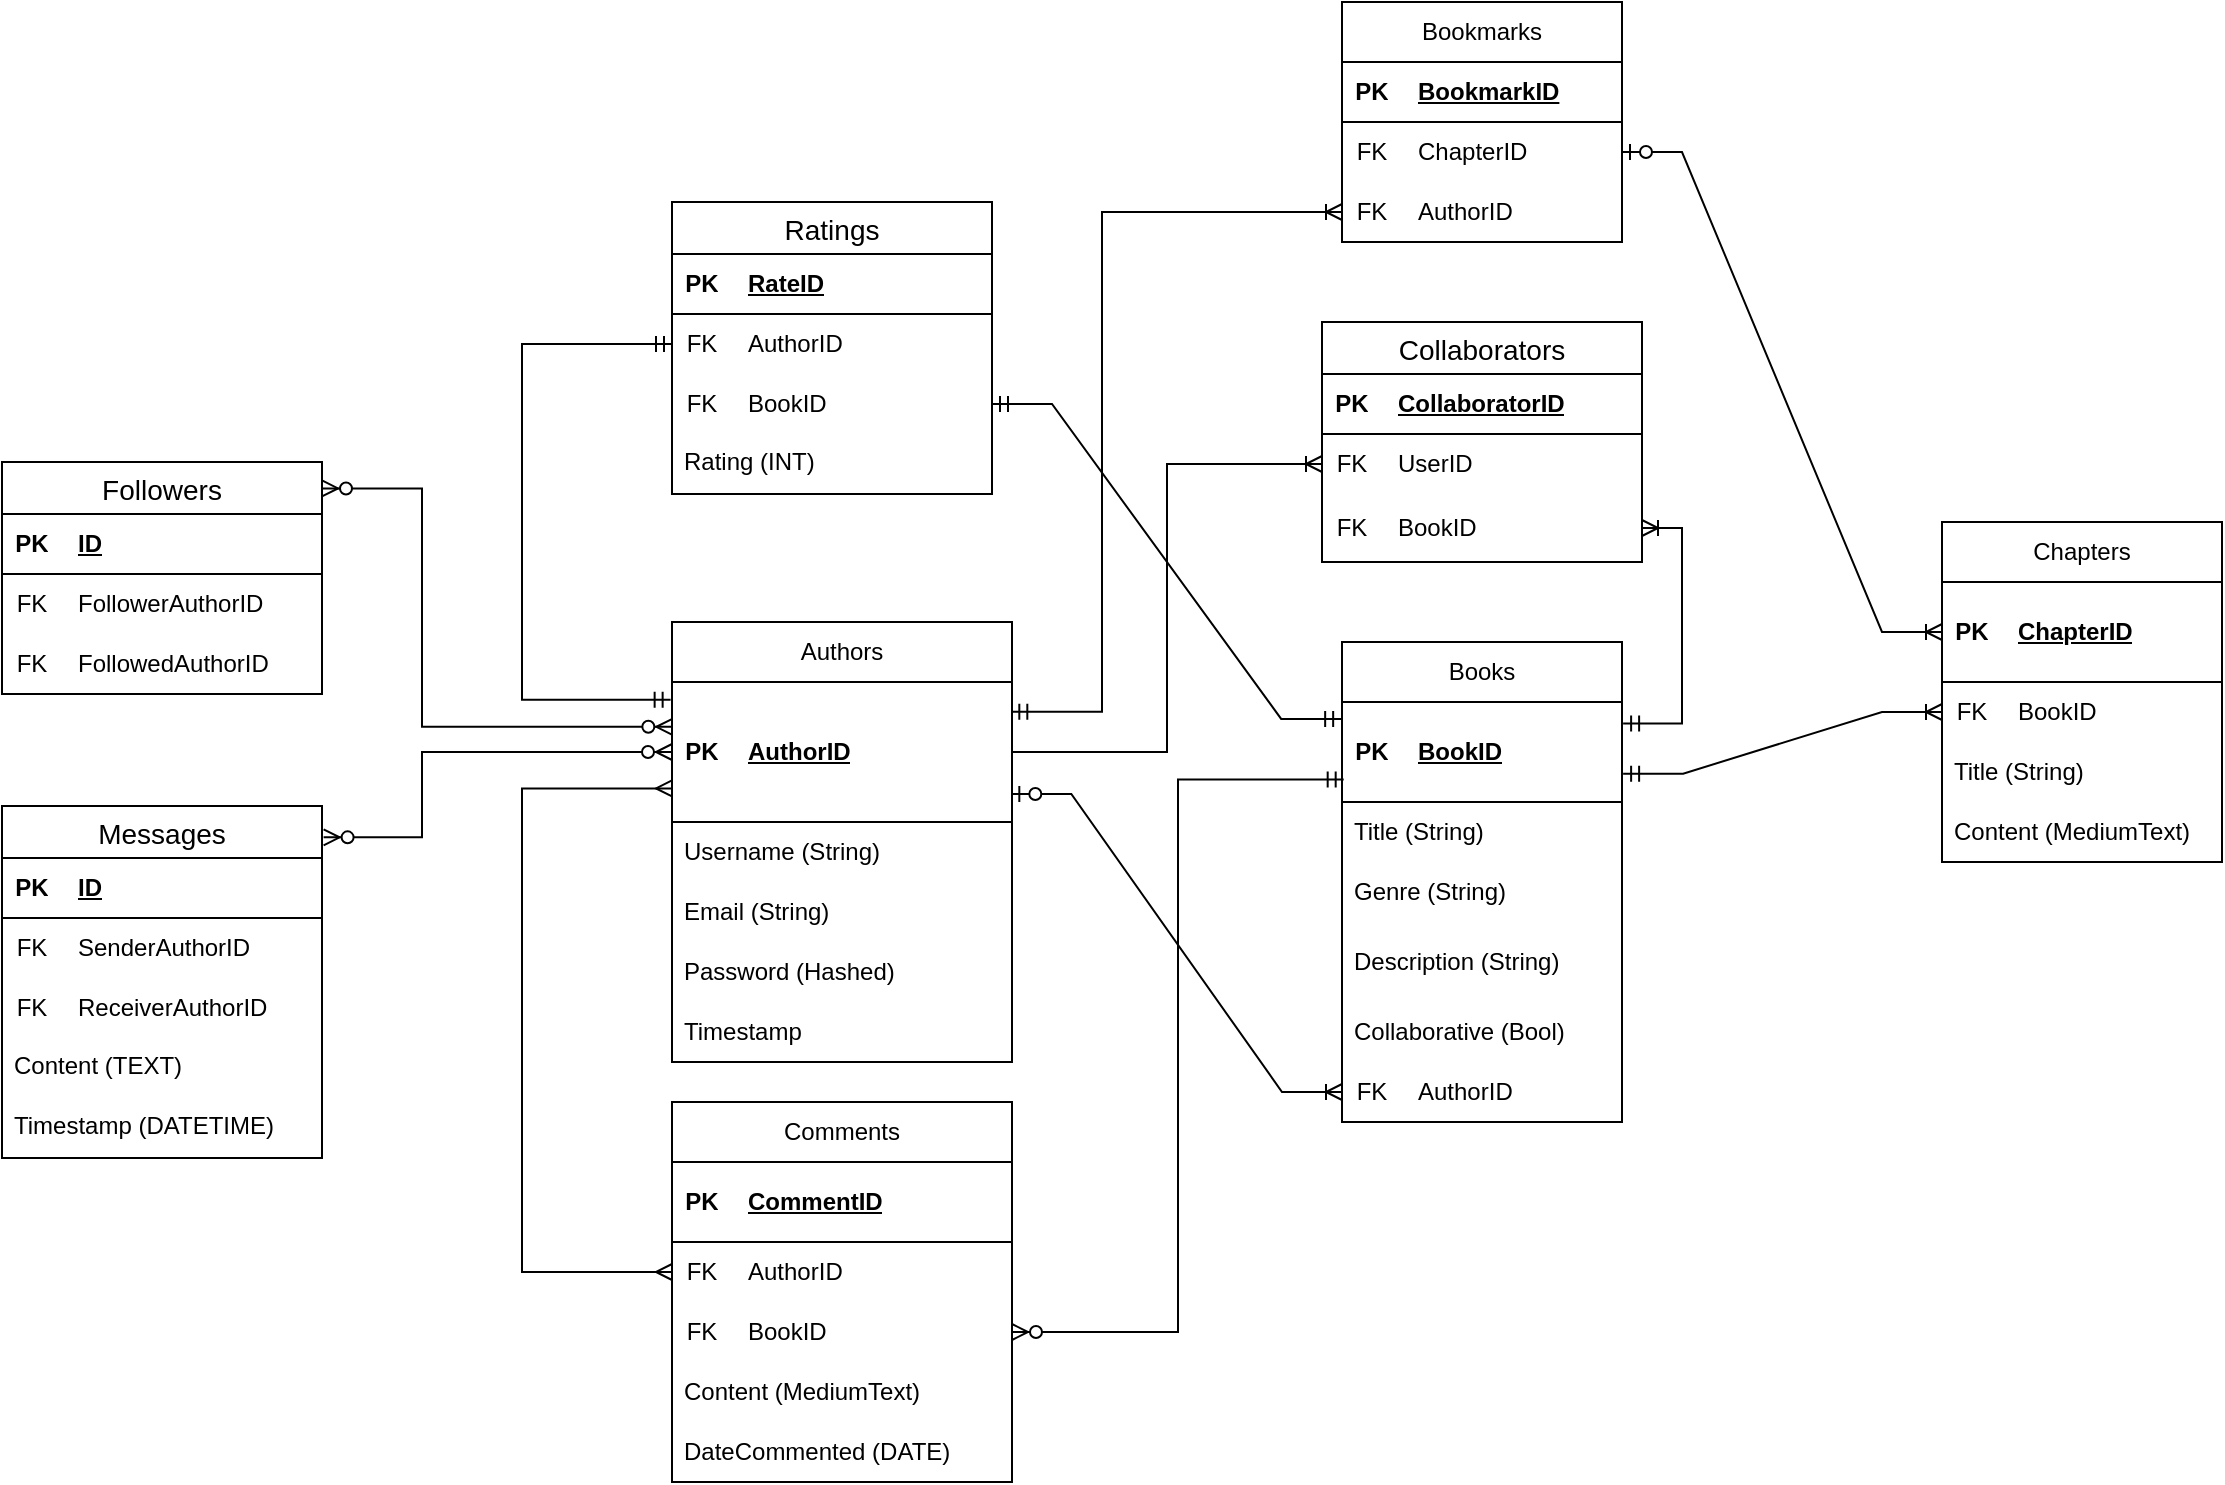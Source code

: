 <mxfile version="22.0.4" type="github">
  <diagram id="R2lEEEUBdFMjLlhIrx00" name="Page-1">
    <mxGraphModel dx="2350" dy="809" grid="1" gridSize="10" guides="1" tooltips="1" connect="1" arrows="1" fold="1" page="1" pageScale="1" pageWidth="850" pageHeight="1100" math="0" shadow="0" extFonts="Permanent Marker^https://fonts.googleapis.com/css?family=Permanent+Marker">
      <root>
        <mxCell id="0" />
        <mxCell id="1" parent="0" />
        <mxCell id="tlv6yXeEriwDOS0vjKfW-1" value="Authors" style="swimlane;fontStyle=0;childLayout=stackLayout;horizontal=1;startSize=30;horizontalStack=0;resizeParent=1;resizeParentMax=0;resizeLast=0;collapsible=1;marginBottom=0;whiteSpace=wrap;html=1;" parent="1" vertex="1">
          <mxGeometry x="155" y="400" width="170" height="220" as="geometry">
            <mxRectangle x="130" y="230" width="80" height="30" as="alternateBounds" />
          </mxGeometry>
        </mxCell>
        <mxCell id="tlv6yXeEriwDOS0vjKfW-48" value="" style="shape=table;startSize=0;container=1;collapsible=1;childLayout=tableLayout;fixedRows=1;rowLines=0;fontStyle=0;align=center;resizeLast=1;strokeColor=none;fillColor=none;collapsible=0;points=[[0,0,0,0,0],[0,0.25,0,0,0],[0,0.5,0,0,0],[0,0.75,0,0,0],[0,1,0,0,0],[0.25,0,0,0,0],[0.25,1,0,0,0],[0.5,0,0,0,0],[0.5,1,0,0,0],[0.75,0,0,0,0],[0.75,1,0,0,0],[1,0,0,0,0],[1,0.25,0,0,0],[1,0.5,0,0,0],[1,0.75,0,0,0],[1,1,0,0,0]];" parent="tlv6yXeEriwDOS0vjKfW-1" vertex="1">
          <mxGeometry y="30" width="170" height="70" as="geometry" />
        </mxCell>
        <mxCell id="tlv6yXeEriwDOS0vjKfW-49" value="" style="shape=tableRow;horizontal=0;startSize=0;swimlaneHead=0;swimlaneBody=0;fillColor=none;collapsible=0;dropTarget=0;points=[[0,0.5],[1,0.5]];portConstraint=eastwest;top=0;left=0;right=0;bottom=1;" parent="tlv6yXeEriwDOS0vjKfW-48" vertex="1">
          <mxGeometry width="170" height="70" as="geometry" />
        </mxCell>
        <mxCell id="tlv6yXeEriwDOS0vjKfW-50" value="PK" style="shape=partialRectangle;connectable=0;fillColor=none;top=0;left=0;bottom=0;right=0;fontStyle=1;overflow=hidden;whiteSpace=wrap;html=1;" parent="tlv6yXeEriwDOS0vjKfW-49" vertex="1">
          <mxGeometry width="30" height="70" as="geometry">
            <mxRectangle width="30" height="70" as="alternateBounds" />
          </mxGeometry>
        </mxCell>
        <mxCell id="tlv6yXeEriwDOS0vjKfW-51" value="AuthorID" style="shape=partialRectangle;connectable=0;fillColor=none;top=0;left=0;bottom=0;right=0;align=left;spacingLeft=6;fontStyle=5;overflow=hidden;whiteSpace=wrap;html=1;" parent="tlv6yXeEriwDOS0vjKfW-49" vertex="1">
          <mxGeometry x="30" width="140" height="70" as="geometry">
            <mxRectangle width="140" height="70" as="alternateBounds" />
          </mxGeometry>
        </mxCell>
        <mxCell id="tlv6yXeEriwDOS0vjKfW-3" value="Username (String)" style="text;strokeColor=none;fillColor=none;align=left;verticalAlign=middle;spacingLeft=4;spacingRight=4;overflow=hidden;points=[[0,0.5],[1,0.5]];portConstraint=eastwest;rotatable=0;whiteSpace=wrap;html=1;" parent="tlv6yXeEriwDOS0vjKfW-1" vertex="1">
          <mxGeometry y="100" width="170" height="30" as="geometry" />
        </mxCell>
        <mxCell id="tlv6yXeEriwDOS0vjKfW-4" value="Email (String)" style="text;strokeColor=none;fillColor=none;align=left;verticalAlign=middle;spacingLeft=4;spacingRight=4;overflow=hidden;points=[[0,0.5],[1,0.5]];portConstraint=eastwest;rotatable=0;whiteSpace=wrap;html=1;" parent="tlv6yXeEriwDOS0vjKfW-1" vertex="1">
          <mxGeometry y="130" width="170" height="30" as="geometry" />
        </mxCell>
        <mxCell id="tlv6yXeEriwDOS0vjKfW-10" value="Password (Hashed)" style="text;strokeColor=none;fillColor=none;align=left;verticalAlign=middle;spacingLeft=4;spacingRight=4;overflow=hidden;points=[[0,0.5],[1,0.5]];portConstraint=eastwest;rotatable=0;whiteSpace=wrap;html=1;" parent="tlv6yXeEriwDOS0vjKfW-1" vertex="1">
          <mxGeometry y="160" width="170" height="30" as="geometry" />
        </mxCell>
        <mxCell id="tlv6yXeEriwDOS0vjKfW-9" value="Timestamp" style="text;strokeColor=none;fillColor=none;align=left;verticalAlign=middle;spacingLeft=4;spacingRight=4;overflow=hidden;points=[[0,0.5],[1,0.5]];portConstraint=eastwest;rotatable=0;whiteSpace=wrap;html=1;" parent="tlv6yXeEriwDOS0vjKfW-1" vertex="1">
          <mxGeometry y="190" width="170" height="30" as="geometry" />
        </mxCell>
        <mxCell id="tlv6yXeEriwDOS0vjKfW-5" value="Books" style="swimlane;fontStyle=0;childLayout=stackLayout;horizontal=1;startSize=30;horizontalStack=0;resizeParent=1;resizeParentMax=0;resizeLast=0;collapsible=1;marginBottom=0;whiteSpace=wrap;html=1;" parent="1" vertex="1">
          <mxGeometry x="490" y="410" width="140" height="240" as="geometry" />
        </mxCell>
        <mxCell id="tlv6yXeEriwDOS0vjKfW-70" value="" style="shape=table;startSize=0;container=1;collapsible=1;childLayout=tableLayout;fixedRows=1;rowLines=0;fontStyle=0;align=center;resizeLast=1;strokeColor=none;fillColor=none;collapsible=0;points=[[0,0,0,0,0],[0,0.25,0,0,0],[0,0.5,0,0,0],[0,0.75,0,0,0],[0,1,0,0,0],[0.25,0,0,0,0],[0.25,1,0,0,0],[0.5,0,0,0,0],[0.5,1,0,0,0],[0.75,0,0,0,0],[0.75,1,0,0,0],[1,0,0,0,0],[1,0.25,0,0,0],[1,0.5,0,0,0],[1,0.75,0,0,0],[1,1,0,0,0]];" parent="tlv6yXeEriwDOS0vjKfW-5" vertex="1">
          <mxGeometry y="30" width="140" height="50" as="geometry" />
        </mxCell>
        <mxCell id="tlv6yXeEriwDOS0vjKfW-71" value="" style="shape=tableRow;horizontal=0;startSize=0;swimlaneHead=0;swimlaneBody=0;fillColor=none;collapsible=0;dropTarget=0;points=[[0,0.5],[1,0.5]];portConstraint=eastwest;top=0;left=0;right=0;bottom=1;" parent="tlv6yXeEriwDOS0vjKfW-70" vertex="1">
          <mxGeometry width="140" height="50" as="geometry" />
        </mxCell>
        <mxCell id="tlv6yXeEriwDOS0vjKfW-72" value="PK" style="shape=partialRectangle;connectable=0;fillColor=none;top=0;left=0;bottom=0;right=0;fontStyle=1;overflow=hidden;whiteSpace=wrap;html=1;" parent="tlv6yXeEriwDOS0vjKfW-71" vertex="1">
          <mxGeometry width="30" height="50" as="geometry">
            <mxRectangle width="30" height="50" as="alternateBounds" />
          </mxGeometry>
        </mxCell>
        <mxCell id="tlv6yXeEriwDOS0vjKfW-73" value="BookID" style="shape=partialRectangle;connectable=0;fillColor=none;top=0;left=0;bottom=0;right=0;align=left;spacingLeft=6;fontStyle=5;overflow=hidden;whiteSpace=wrap;html=1;" parent="tlv6yXeEriwDOS0vjKfW-71" vertex="1">
          <mxGeometry x="30" width="110" height="50" as="geometry">
            <mxRectangle width="110" height="50" as="alternateBounds" />
          </mxGeometry>
        </mxCell>
        <mxCell id="tlv6yXeEriwDOS0vjKfW-7" value="Title (String)" style="text;strokeColor=none;fillColor=none;align=left;verticalAlign=middle;spacingLeft=4;spacingRight=4;overflow=hidden;points=[[0,0.5],[1,0.5]];portConstraint=eastwest;rotatable=0;whiteSpace=wrap;html=1;" parent="tlv6yXeEriwDOS0vjKfW-5" vertex="1">
          <mxGeometry y="80" width="140" height="30" as="geometry" />
        </mxCell>
        <mxCell id="tlv6yXeEriwDOS0vjKfW-11" value="Genre (String)" style="text;strokeColor=none;fillColor=none;align=left;verticalAlign=middle;spacingLeft=4;spacingRight=4;overflow=hidden;points=[[0,0.5],[1,0.5]];portConstraint=eastwest;rotatable=0;whiteSpace=wrap;html=1;" parent="tlv6yXeEriwDOS0vjKfW-5" vertex="1">
          <mxGeometry y="110" width="140" height="30" as="geometry" />
        </mxCell>
        <mxCell id="tlv6yXeEriwDOS0vjKfW-8" value="Description (String)" style="text;strokeColor=none;fillColor=none;align=left;verticalAlign=middle;spacingLeft=4;spacingRight=4;overflow=hidden;points=[[0,0.5],[1,0.5]];portConstraint=eastwest;rotatable=0;whiteSpace=wrap;html=1;" parent="tlv6yXeEriwDOS0vjKfW-5" vertex="1">
          <mxGeometry y="140" width="140" height="40" as="geometry" />
        </mxCell>
        <mxCell id="tlv6yXeEriwDOS0vjKfW-14" value="Collaborative (Bool)" style="text;strokeColor=none;fillColor=none;align=left;verticalAlign=middle;spacingLeft=4;spacingRight=4;overflow=hidden;points=[[0,0.5],[1,0.5]];portConstraint=eastwest;rotatable=0;whiteSpace=wrap;html=1;" parent="tlv6yXeEriwDOS0vjKfW-5" vertex="1">
          <mxGeometry y="180" width="140" height="30" as="geometry" />
        </mxCell>
        <mxCell id="tlv6yXeEriwDOS0vjKfW-66" value="" style="shape=table;startSize=0;container=1;collapsible=1;childLayout=tableLayout;fixedRows=1;rowLines=0;fontStyle=0;align=center;resizeLast=1;strokeColor=none;fillColor=none;collapsible=0;" parent="tlv6yXeEriwDOS0vjKfW-5" vertex="1">
          <mxGeometry y="210" width="140" height="30" as="geometry" />
        </mxCell>
        <mxCell id="tlv6yXeEriwDOS0vjKfW-67" value="" style="shape=tableRow;horizontal=0;startSize=0;swimlaneHead=0;swimlaneBody=0;fillColor=none;collapsible=0;dropTarget=0;points=[[0,0.5],[1,0.5]];portConstraint=eastwest;top=0;left=0;right=0;bottom=0;" parent="tlv6yXeEriwDOS0vjKfW-66" vertex="1">
          <mxGeometry width="140" height="30" as="geometry" />
        </mxCell>
        <mxCell id="tlv6yXeEriwDOS0vjKfW-68" value="FK" style="shape=partialRectangle;connectable=0;fillColor=none;top=0;left=0;bottom=0;right=0;fontStyle=0;overflow=hidden;whiteSpace=wrap;html=1;" parent="tlv6yXeEriwDOS0vjKfW-67" vertex="1">
          <mxGeometry width="30" height="30" as="geometry">
            <mxRectangle width="30" height="30" as="alternateBounds" />
          </mxGeometry>
        </mxCell>
        <mxCell id="tlv6yXeEriwDOS0vjKfW-69" value="AuthorID" style="shape=partialRectangle;connectable=0;fillColor=none;top=0;left=0;bottom=0;right=0;align=left;spacingLeft=6;fontStyle=0;overflow=hidden;whiteSpace=wrap;html=1;" parent="tlv6yXeEriwDOS0vjKfW-67" vertex="1">
          <mxGeometry x="30" width="110" height="30" as="geometry">
            <mxRectangle width="110" height="30" as="alternateBounds" />
          </mxGeometry>
        </mxCell>
        <mxCell id="tlv6yXeEriwDOS0vjKfW-15" value="Bookmarks" style="swimlane;fontStyle=0;childLayout=stackLayout;horizontal=1;startSize=30;horizontalStack=0;resizeParent=1;resizeParentMax=0;resizeLast=0;collapsible=1;marginBottom=0;whiteSpace=wrap;html=1;" parent="1" vertex="1">
          <mxGeometry x="490" y="90" width="140" height="120" as="geometry" />
        </mxCell>
        <mxCell id="tlv6yXeEriwDOS0vjKfW-96" value="" style="shape=table;startSize=0;container=1;collapsible=1;childLayout=tableLayout;fixedRows=1;rowLines=0;fontStyle=0;align=center;resizeLast=1;strokeColor=none;fillColor=none;collapsible=0;" parent="tlv6yXeEriwDOS0vjKfW-15" vertex="1">
          <mxGeometry y="30" width="140" height="30" as="geometry" />
        </mxCell>
        <mxCell id="tlv6yXeEriwDOS0vjKfW-97" value="" style="shape=tableRow;horizontal=0;startSize=0;swimlaneHead=0;swimlaneBody=0;fillColor=none;collapsible=0;dropTarget=0;points=[[0,0.5],[1,0.5]];portConstraint=eastwest;top=0;left=0;right=0;bottom=1;" parent="tlv6yXeEriwDOS0vjKfW-96" vertex="1">
          <mxGeometry width="140" height="30" as="geometry" />
        </mxCell>
        <mxCell id="tlv6yXeEriwDOS0vjKfW-98" value="PK" style="shape=partialRectangle;connectable=0;fillColor=none;top=0;left=0;bottom=0;right=0;fontStyle=1;overflow=hidden;whiteSpace=wrap;html=1;" parent="tlv6yXeEriwDOS0vjKfW-97" vertex="1">
          <mxGeometry width="30" height="30" as="geometry">
            <mxRectangle width="30" height="30" as="alternateBounds" />
          </mxGeometry>
        </mxCell>
        <mxCell id="tlv6yXeEriwDOS0vjKfW-99" value="BookmarkID" style="shape=partialRectangle;connectable=0;fillColor=none;top=0;left=0;bottom=0;right=0;align=left;spacingLeft=6;fontStyle=5;overflow=hidden;whiteSpace=wrap;html=1;" parent="tlv6yXeEriwDOS0vjKfW-97" vertex="1">
          <mxGeometry x="30" width="110" height="30" as="geometry">
            <mxRectangle width="110" height="30" as="alternateBounds" />
          </mxGeometry>
        </mxCell>
        <mxCell id="tlv6yXeEriwDOS0vjKfW-100" value="" style="shape=table;startSize=0;container=1;collapsible=1;childLayout=tableLayout;fixedRows=1;rowLines=0;fontStyle=0;align=center;resizeLast=1;strokeColor=none;fillColor=none;collapsible=0;" parent="tlv6yXeEriwDOS0vjKfW-15" vertex="1">
          <mxGeometry y="60" width="140" height="30" as="geometry" />
        </mxCell>
        <mxCell id="tlv6yXeEriwDOS0vjKfW-101" value="" style="shape=tableRow;horizontal=0;startSize=0;swimlaneHead=0;swimlaneBody=0;fillColor=none;collapsible=0;dropTarget=0;points=[[0,0.5],[1,0.5]];portConstraint=eastwest;top=0;left=0;right=0;bottom=0;" parent="tlv6yXeEriwDOS0vjKfW-100" vertex="1">
          <mxGeometry width="140" height="30" as="geometry" />
        </mxCell>
        <mxCell id="tlv6yXeEriwDOS0vjKfW-102" value="FK" style="shape=partialRectangle;connectable=0;fillColor=none;top=0;left=0;bottom=0;right=0;fontStyle=0;overflow=hidden;whiteSpace=wrap;html=1;" parent="tlv6yXeEriwDOS0vjKfW-101" vertex="1">
          <mxGeometry width="30" height="30" as="geometry">
            <mxRectangle width="30" height="30" as="alternateBounds" />
          </mxGeometry>
        </mxCell>
        <mxCell id="tlv6yXeEriwDOS0vjKfW-103" value="ChapterID" style="shape=partialRectangle;connectable=0;fillColor=none;top=0;left=0;bottom=0;right=0;align=left;spacingLeft=6;fontStyle=0;overflow=hidden;whiteSpace=wrap;html=1;" parent="tlv6yXeEriwDOS0vjKfW-101" vertex="1">
          <mxGeometry x="30" width="110" height="30" as="geometry">
            <mxRectangle width="110" height="30" as="alternateBounds" />
          </mxGeometry>
        </mxCell>
        <mxCell id="tlv6yXeEriwDOS0vjKfW-92" value="" style="shape=table;startSize=0;container=1;collapsible=1;childLayout=tableLayout;fixedRows=1;rowLines=0;fontStyle=0;align=center;resizeLast=1;strokeColor=none;fillColor=none;collapsible=0;" parent="tlv6yXeEriwDOS0vjKfW-15" vertex="1">
          <mxGeometry y="90" width="140" height="30" as="geometry" />
        </mxCell>
        <mxCell id="tlv6yXeEriwDOS0vjKfW-93" value="" style="shape=tableRow;horizontal=0;startSize=0;swimlaneHead=0;swimlaneBody=0;fillColor=none;collapsible=0;dropTarget=0;points=[[0,0.5],[1,0.5]];portConstraint=eastwest;top=0;left=0;right=0;bottom=0;" parent="tlv6yXeEriwDOS0vjKfW-92" vertex="1">
          <mxGeometry width="140" height="30" as="geometry" />
        </mxCell>
        <mxCell id="tlv6yXeEriwDOS0vjKfW-94" value="FK" style="shape=partialRectangle;connectable=0;fillColor=none;top=0;left=0;bottom=0;right=0;fontStyle=0;overflow=hidden;whiteSpace=wrap;html=1;" parent="tlv6yXeEriwDOS0vjKfW-93" vertex="1">
          <mxGeometry width="30" height="30" as="geometry">
            <mxRectangle width="30" height="30" as="alternateBounds" />
          </mxGeometry>
        </mxCell>
        <mxCell id="tlv6yXeEriwDOS0vjKfW-95" value="AuthorID" style="shape=partialRectangle;connectable=0;fillColor=none;top=0;left=0;bottom=0;right=0;align=left;spacingLeft=6;fontStyle=0;overflow=hidden;whiteSpace=wrap;html=1;" parent="tlv6yXeEriwDOS0vjKfW-93" vertex="1">
          <mxGeometry x="30" width="110" height="30" as="geometry">
            <mxRectangle width="110" height="30" as="alternateBounds" />
          </mxGeometry>
        </mxCell>
        <mxCell id="tlv6yXeEriwDOS0vjKfW-20" value="Comments" style="swimlane;fontStyle=0;childLayout=stackLayout;horizontal=1;startSize=30;horizontalStack=0;resizeParent=1;resizeParentMax=0;resizeLast=0;collapsible=1;marginBottom=0;whiteSpace=wrap;html=1;" parent="1" vertex="1">
          <mxGeometry x="155" y="640" width="170" height="190" as="geometry" />
        </mxCell>
        <mxCell id="tlv6yXeEriwDOS0vjKfW-52" value="" style="shape=table;startSize=0;container=1;collapsible=1;childLayout=tableLayout;fixedRows=1;rowLines=0;fontStyle=0;align=center;resizeLast=1;strokeColor=none;fillColor=none;collapsible=0;" parent="tlv6yXeEriwDOS0vjKfW-20" vertex="1">
          <mxGeometry y="30" width="170" height="40" as="geometry" />
        </mxCell>
        <mxCell id="tlv6yXeEriwDOS0vjKfW-53" value="" style="shape=tableRow;horizontal=0;startSize=0;swimlaneHead=0;swimlaneBody=0;fillColor=none;collapsible=0;dropTarget=0;points=[[0,0.5],[1,0.5]];portConstraint=eastwest;top=0;left=0;right=0;bottom=1;" parent="tlv6yXeEriwDOS0vjKfW-52" vertex="1">
          <mxGeometry width="170" height="40" as="geometry" />
        </mxCell>
        <mxCell id="tlv6yXeEriwDOS0vjKfW-54" value="PK" style="shape=partialRectangle;connectable=0;fillColor=none;top=0;left=0;bottom=0;right=0;fontStyle=1;overflow=hidden;whiteSpace=wrap;html=1;" parent="tlv6yXeEriwDOS0vjKfW-53" vertex="1">
          <mxGeometry width="30" height="40" as="geometry">
            <mxRectangle width="30" height="40" as="alternateBounds" />
          </mxGeometry>
        </mxCell>
        <mxCell id="tlv6yXeEriwDOS0vjKfW-55" value="CommentID" style="shape=partialRectangle;connectable=0;fillColor=none;top=0;left=0;bottom=0;right=0;align=left;spacingLeft=6;fontStyle=5;overflow=hidden;whiteSpace=wrap;html=1;" parent="tlv6yXeEriwDOS0vjKfW-53" vertex="1">
          <mxGeometry x="30" width="140" height="40" as="geometry">
            <mxRectangle width="140" height="40" as="alternateBounds" />
          </mxGeometry>
        </mxCell>
        <mxCell id="tlv6yXeEriwDOS0vjKfW-56" value="" style="shape=table;startSize=0;container=1;collapsible=1;childLayout=tableLayout;fixedRows=1;rowLines=0;fontStyle=0;align=center;resizeLast=1;strokeColor=none;fillColor=none;collapsible=0;" parent="tlv6yXeEriwDOS0vjKfW-20" vertex="1">
          <mxGeometry y="70" width="170" height="60" as="geometry" />
        </mxCell>
        <mxCell id="tlv6yXeEriwDOS0vjKfW-60" value="" style="shape=tableRow;horizontal=0;startSize=0;swimlaneHead=0;swimlaneBody=0;fillColor=none;collapsible=0;dropTarget=0;points=[[0,0.5],[1,0.5]];portConstraint=eastwest;top=0;left=0;right=0;bottom=0;" parent="tlv6yXeEriwDOS0vjKfW-56" vertex="1">
          <mxGeometry width="170" height="30" as="geometry" />
        </mxCell>
        <mxCell id="tlv6yXeEriwDOS0vjKfW-61" value="FK" style="shape=partialRectangle;connectable=0;fillColor=none;top=0;left=0;bottom=0;right=0;fontStyle=0;overflow=hidden;whiteSpace=wrap;html=1;" parent="tlv6yXeEriwDOS0vjKfW-60" vertex="1">
          <mxGeometry width="30" height="30" as="geometry">
            <mxRectangle width="30" height="30" as="alternateBounds" />
          </mxGeometry>
        </mxCell>
        <mxCell id="tlv6yXeEriwDOS0vjKfW-62" value="AuthorID" style="shape=partialRectangle;connectable=0;fillColor=none;top=0;left=0;bottom=0;right=0;align=left;spacingLeft=6;fontStyle=0;overflow=hidden;whiteSpace=wrap;html=1;" parent="tlv6yXeEriwDOS0vjKfW-60" vertex="1">
          <mxGeometry x="30" width="140" height="30" as="geometry">
            <mxRectangle width="140" height="30" as="alternateBounds" />
          </mxGeometry>
        </mxCell>
        <mxCell id="tlv6yXeEriwDOS0vjKfW-57" value="" style="shape=tableRow;horizontal=0;startSize=0;swimlaneHead=0;swimlaneBody=0;fillColor=none;collapsible=0;dropTarget=0;points=[[0,0.5],[1,0.5]];portConstraint=eastwest;top=0;left=0;right=0;bottom=0;" parent="tlv6yXeEriwDOS0vjKfW-56" vertex="1">
          <mxGeometry y="30" width="170" height="30" as="geometry" />
        </mxCell>
        <mxCell id="tlv6yXeEriwDOS0vjKfW-58" value="FK" style="shape=partialRectangle;connectable=0;fillColor=none;top=0;left=0;bottom=0;right=0;fontStyle=0;overflow=hidden;whiteSpace=wrap;html=1;" parent="tlv6yXeEriwDOS0vjKfW-57" vertex="1">
          <mxGeometry width="30" height="30" as="geometry">
            <mxRectangle width="30" height="30" as="alternateBounds" />
          </mxGeometry>
        </mxCell>
        <mxCell id="tlv6yXeEriwDOS0vjKfW-59" value="BookID" style="shape=partialRectangle;connectable=0;fillColor=none;top=0;left=0;bottom=0;right=0;align=left;spacingLeft=6;fontStyle=0;overflow=hidden;whiteSpace=wrap;html=1;" parent="tlv6yXeEriwDOS0vjKfW-57" vertex="1">
          <mxGeometry x="30" width="140" height="30" as="geometry">
            <mxRectangle width="140" height="30" as="alternateBounds" />
          </mxGeometry>
        </mxCell>
        <mxCell id="tlv6yXeEriwDOS0vjKfW-104" value="Content (MediumText)" style="text;strokeColor=none;fillColor=none;align=left;verticalAlign=middle;spacingLeft=4;spacingRight=4;overflow=hidden;points=[[0,0.5],[1,0.5]];portConstraint=eastwest;rotatable=0;whiteSpace=wrap;html=1;" parent="tlv6yXeEriwDOS0vjKfW-20" vertex="1">
          <mxGeometry y="130" width="170" height="30" as="geometry" />
        </mxCell>
        <mxCell id="tlv6yXeEriwDOS0vjKfW-25" value="DateCommented (DATE)" style="text;strokeColor=none;fillColor=none;align=left;verticalAlign=middle;spacingLeft=4;spacingRight=4;overflow=hidden;points=[[0,0.5],[1,0.5]];portConstraint=eastwest;rotatable=0;whiteSpace=wrap;html=1;" parent="tlv6yXeEriwDOS0vjKfW-20" vertex="1">
          <mxGeometry y="160" width="170" height="30" as="geometry" />
        </mxCell>
        <mxCell id="tlv6yXeEriwDOS0vjKfW-24" value="" style="edgeStyle=entityRelationEdgeStyle;fontSize=12;html=1;endArrow=ERoneToMany;startArrow=ERzeroToOne;rounded=0;exitX=0.998;exitY=0.8;exitDx=0;exitDy=0;exitPerimeter=0;entryX=0;entryY=0.5;entryDx=0;entryDy=0;" parent="1" source="tlv6yXeEriwDOS0vjKfW-49" target="tlv6yXeEriwDOS0vjKfW-67" edge="1">
          <mxGeometry width="100" height="100" relative="1" as="geometry">
            <mxPoint x="320" y="350" as="sourcePoint" />
            <mxPoint x="420" y="650" as="targetPoint" />
          </mxGeometry>
        </mxCell>
        <mxCell id="tlv6yXeEriwDOS0vjKfW-26" value="" style="edgeStyle=elbowEdgeStyle;fontSize=12;html=1;endArrow=ERzeroToMany;startArrow=ERmandOne;rounded=0;exitX=0.006;exitY=0.776;exitDx=0;exitDy=0;entryX=1;entryY=0.5;entryDx=0;entryDy=0;exitPerimeter=0;" parent="1" source="tlv6yXeEriwDOS0vjKfW-71" target="tlv6yXeEriwDOS0vjKfW-57" edge="1">
          <mxGeometry width="100" height="100" relative="1" as="geometry">
            <mxPoint x="470" y="477" as="sourcePoint" />
            <mxPoint x="350" y="595" as="targetPoint" />
          </mxGeometry>
        </mxCell>
        <mxCell id="tlv6yXeEriwDOS0vjKfW-27" value="Collaborators" style="swimlane;fontStyle=0;childLayout=stackLayout;horizontal=1;startSize=26;horizontalStack=0;resizeParent=1;resizeParentMax=0;resizeLast=0;collapsible=1;marginBottom=0;align=center;fontSize=14;" parent="1" vertex="1">
          <mxGeometry x="480" y="250" width="160" height="120" as="geometry" />
        </mxCell>
        <mxCell id="tlv6yXeEriwDOS0vjKfW-82" value="" style="shape=table;startSize=0;container=1;collapsible=1;childLayout=tableLayout;fixedRows=1;rowLines=0;fontStyle=0;align=center;resizeLast=1;strokeColor=none;fillColor=none;collapsible=0;" parent="tlv6yXeEriwDOS0vjKfW-27" vertex="1">
          <mxGeometry y="26" width="160" height="30" as="geometry" />
        </mxCell>
        <mxCell id="tlv6yXeEriwDOS0vjKfW-83" value="" style="shape=tableRow;horizontal=0;startSize=0;swimlaneHead=0;swimlaneBody=0;fillColor=none;collapsible=0;dropTarget=0;points=[[0,0.5],[1,0.5]];portConstraint=eastwest;top=0;left=0;right=0;bottom=1;" parent="tlv6yXeEriwDOS0vjKfW-82" vertex="1">
          <mxGeometry width="160" height="30" as="geometry" />
        </mxCell>
        <mxCell id="tlv6yXeEriwDOS0vjKfW-84" value="PK" style="shape=partialRectangle;connectable=0;fillColor=none;top=0;left=0;bottom=0;right=0;fontStyle=1;overflow=hidden;whiteSpace=wrap;html=1;" parent="tlv6yXeEriwDOS0vjKfW-83" vertex="1">
          <mxGeometry width="30" height="30" as="geometry">
            <mxRectangle width="30" height="30" as="alternateBounds" />
          </mxGeometry>
        </mxCell>
        <mxCell id="tlv6yXeEriwDOS0vjKfW-85" value="CollaboratorID" style="shape=partialRectangle;connectable=0;fillColor=none;top=0;left=0;bottom=0;right=0;align=left;spacingLeft=6;fontStyle=5;overflow=hidden;whiteSpace=wrap;html=1;" parent="tlv6yXeEriwDOS0vjKfW-83" vertex="1">
          <mxGeometry x="30" width="130" height="30" as="geometry">
            <mxRectangle width="130" height="30" as="alternateBounds" />
          </mxGeometry>
        </mxCell>
        <mxCell id="tlv6yXeEriwDOS0vjKfW-43" value="" style="shape=table;startSize=0;container=1;collapsible=1;childLayout=tableLayout;fixedRows=1;rowLines=0;fontStyle=0;align=center;resizeLast=1;strokeColor=none;fillColor=none;collapsible=0;" parent="tlv6yXeEriwDOS0vjKfW-27" vertex="1">
          <mxGeometry y="56" width="160" height="64" as="geometry" />
        </mxCell>
        <mxCell id="tlv6yXeEriwDOS0vjKfW-44" value="" style="shape=tableRow;horizontal=0;startSize=0;swimlaneHead=0;swimlaneBody=0;fillColor=none;collapsible=0;dropTarget=0;points=[[0,0.5],[1,0.5]];portConstraint=eastwest;top=0;left=0;right=0;bottom=0;" parent="tlv6yXeEriwDOS0vjKfW-43" vertex="1">
          <mxGeometry width="160" height="30" as="geometry" />
        </mxCell>
        <mxCell id="tlv6yXeEriwDOS0vjKfW-45" value="FK" style="shape=partialRectangle;connectable=0;fillColor=none;top=0;left=0;bottom=0;right=0;fontStyle=0;overflow=hidden;whiteSpace=wrap;html=1;" parent="tlv6yXeEriwDOS0vjKfW-44" vertex="1">
          <mxGeometry width="30" height="30" as="geometry">
            <mxRectangle width="30" height="30" as="alternateBounds" />
          </mxGeometry>
        </mxCell>
        <mxCell id="tlv6yXeEriwDOS0vjKfW-46" value="UserID" style="shape=partialRectangle;connectable=0;fillColor=none;top=0;left=0;bottom=0;right=0;align=left;spacingLeft=6;fontStyle=0;overflow=hidden;whiteSpace=wrap;html=1;" parent="tlv6yXeEriwDOS0vjKfW-44" vertex="1">
          <mxGeometry x="30" width="130" height="30" as="geometry">
            <mxRectangle width="130" height="30" as="alternateBounds" />
          </mxGeometry>
        </mxCell>
        <mxCell id="tlv6yXeEriwDOS0vjKfW-86" value="" style="shape=tableRow;horizontal=0;startSize=0;swimlaneHead=0;swimlaneBody=0;fillColor=none;collapsible=0;dropTarget=0;points=[[0,0.5],[1,0.5]];portConstraint=eastwest;top=0;left=0;right=0;bottom=0;" parent="tlv6yXeEriwDOS0vjKfW-43" vertex="1">
          <mxGeometry y="30" width="160" height="34" as="geometry" />
        </mxCell>
        <mxCell id="tlv6yXeEriwDOS0vjKfW-87" value="FK" style="shape=partialRectangle;connectable=0;fillColor=none;top=0;left=0;bottom=0;right=0;fontStyle=0;overflow=hidden;whiteSpace=wrap;html=1;" parent="tlv6yXeEriwDOS0vjKfW-86" vertex="1">
          <mxGeometry width="30" height="34" as="geometry">
            <mxRectangle width="30" height="34" as="alternateBounds" />
          </mxGeometry>
        </mxCell>
        <mxCell id="tlv6yXeEriwDOS0vjKfW-88" value="BookID" style="shape=partialRectangle;connectable=0;fillColor=none;top=0;left=0;bottom=0;right=0;align=left;spacingLeft=6;fontStyle=0;overflow=hidden;whiteSpace=wrap;html=1;" parent="tlv6yXeEriwDOS0vjKfW-86" vertex="1">
          <mxGeometry x="30" width="130" height="34" as="geometry">
            <mxRectangle width="130" height="34" as="alternateBounds" />
          </mxGeometry>
        </mxCell>
        <mxCell id="tlv6yXeEriwDOS0vjKfW-31" value="" style="edgeStyle=elbowEdgeStyle;fontSize=12;html=1;endArrow=ERoneToMany;startArrow=ERmandOne;rounded=0;exitX=0.998;exitY=0.213;exitDx=0;exitDy=0;exitPerimeter=0;entryX=0;entryY=0.5;entryDx=0;entryDy=0;" parent="1" source="tlv6yXeEriwDOS0vjKfW-49" target="tlv6yXeEriwDOS0vjKfW-93" edge="1">
          <mxGeometry width="100" height="100" relative="1" as="geometry">
            <mxPoint x="390" y="250" as="sourcePoint" />
            <mxPoint x="460" y="185" as="targetPoint" />
            <Array as="points">
              <mxPoint x="370" y="250" />
            </Array>
          </mxGeometry>
        </mxCell>
        <mxCell id="tlv6yXeEriwDOS0vjKfW-32" value="" style="edgeStyle=elbowEdgeStyle;fontSize=12;html=1;endArrow=ERoneToMany;rounded=0;entryX=0;entryY=0.5;entryDx=0;entryDy=0;exitX=1;exitY=0.5;exitDx=0;exitDy=0;" parent="1" source="tlv6yXeEriwDOS0vjKfW-49" target="tlv6yXeEriwDOS0vjKfW-44" edge="1">
          <mxGeometry width="100" height="100" relative="1" as="geometry">
            <mxPoint x="205" y="190" as="sourcePoint" />
            <mxPoint x="470" y="333" as="targetPoint" />
          </mxGeometry>
        </mxCell>
        <mxCell id="tlv6yXeEriwDOS0vjKfW-33" value="" style="edgeStyle=elbowEdgeStyle;fontSize=12;html=1;endArrow=ERmany;startArrow=ERmany;rounded=0;entryX=0;entryY=0.5;entryDx=0;entryDy=0;exitX=0;exitY=0.76;exitDx=0;exitDy=0;exitPerimeter=0;" parent="1" source="tlv6yXeEriwDOS0vjKfW-49" target="tlv6yXeEriwDOS0vjKfW-60" edge="1">
          <mxGeometry width="100" height="100" relative="1" as="geometry">
            <mxPoint x="120" y="310" as="sourcePoint" />
            <mxPoint x="110" y="565" as="targetPoint" />
            <Array as="points">
              <mxPoint x="80" y="610" />
            </Array>
          </mxGeometry>
        </mxCell>
        <mxCell id="tlv6yXeEriwDOS0vjKfW-35" value="Chapters" style="swimlane;fontStyle=0;childLayout=stackLayout;horizontal=1;startSize=30;horizontalStack=0;resizeParent=1;resizeParentMax=0;resizeLast=0;collapsible=1;marginBottom=0;whiteSpace=wrap;html=1;" parent="1" vertex="1">
          <mxGeometry x="790" y="350" width="140" height="170" as="geometry" />
        </mxCell>
        <mxCell id="tlv6yXeEriwDOS0vjKfW-74" value="" style="shape=table;startSize=0;container=1;collapsible=1;childLayout=tableLayout;fixedRows=1;rowLines=0;fontStyle=0;align=center;resizeLast=1;strokeColor=none;fillColor=none;collapsible=0;" parent="tlv6yXeEriwDOS0vjKfW-35" vertex="1">
          <mxGeometry y="30" width="140" height="50" as="geometry" />
        </mxCell>
        <mxCell id="tlv6yXeEriwDOS0vjKfW-75" value="" style="shape=tableRow;horizontal=0;startSize=0;swimlaneHead=0;swimlaneBody=0;fillColor=none;collapsible=0;dropTarget=0;points=[[0,0.5],[1,0.5]];portConstraint=eastwest;top=0;left=0;right=0;bottom=1;" parent="tlv6yXeEriwDOS0vjKfW-74" vertex="1">
          <mxGeometry width="140" height="50" as="geometry" />
        </mxCell>
        <mxCell id="tlv6yXeEriwDOS0vjKfW-76" value="PK" style="shape=partialRectangle;connectable=0;fillColor=none;top=0;left=0;bottom=0;right=0;fontStyle=1;overflow=hidden;whiteSpace=wrap;html=1;" parent="tlv6yXeEriwDOS0vjKfW-75" vertex="1">
          <mxGeometry width="30" height="50" as="geometry">
            <mxRectangle width="30" height="50" as="alternateBounds" />
          </mxGeometry>
        </mxCell>
        <mxCell id="tlv6yXeEriwDOS0vjKfW-77" value="ChapterID" style="shape=partialRectangle;connectable=0;fillColor=none;top=0;left=0;bottom=0;right=0;align=left;spacingLeft=6;fontStyle=5;overflow=hidden;whiteSpace=wrap;html=1;" parent="tlv6yXeEriwDOS0vjKfW-75" vertex="1">
          <mxGeometry x="30" width="110" height="50" as="geometry">
            <mxRectangle width="110" height="50" as="alternateBounds" />
          </mxGeometry>
        </mxCell>
        <mxCell id="tlv6yXeEriwDOS0vjKfW-78" value="" style="shape=table;startSize=0;container=1;collapsible=1;childLayout=tableLayout;fixedRows=1;rowLines=0;fontStyle=0;align=center;resizeLast=1;strokeColor=none;fillColor=none;collapsible=0;" parent="tlv6yXeEriwDOS0vjKfW-35" vertex="1">
          <mxGeometry y="80" width="140" height="30" as="geometry" />
        </mxCell>
        <mxCell id="tlv6yXeEriwDOS0vjKfW-79" value="" style="shape=tableRow;horizontal=0;startSize=0;swimlaneHead=0;swimlaneBody=0;fillColor=none;collapsible=0;dropTarget=0;points=[[0,0.5],[1,0.5]];portConstraint=eastwest;top=0;left=0;right=0;bottom=0;" parent="tlv6yXeEriwDOS0vjKfW-78" vertex="1">
          <mxGeometry width="140" height="30" as="geometry" />
        </mxCell>
        <mxCell id="tlv6yXeEriwDOS0vjKfW-80" value="FK" style="shape=partialRectangle;connectable=0;fillColor=none;top=0;left=0;bottom=0;right=0;fontStyle=0;overflow=hidden;whiteSpace=wrap;html=1;" parent="tlv6yXeEriwDOS0vjKfW-79" vertex="1">
          <mxGeometry width="30" height="30" as="geometry">
            <mxRectangle width="30" height="30" as="alternateBounds" />
          </mxGeometry>
        </mxCell>
        <mxCell id="tlv6yXeEriwDOS0vjKfW-81" value="BookID" style="shape=partialRectangle;connectable=0;fillColor=none;top=0;left=0;bottom=0;right=0;align=left;spacingLeft=6;fontStyle=0;overflow=hidden;whiteSpace=wrap;html=1;" parent="tlv6yXeEriwDOS0vjKfW-79" vertex="1">
          <mxGeometry x="30" width="110" height="30" as="geometry">
            <mxRectangle width="110" height="30" as="alternateBounds" />
          </mxGeometry>
        </mxCell>
        <mxCell id="tlv6yXeEriwDOS0vjKfW-41" value="Title (String)" style="text;strokeColor=none;fillColor=none;align=left;verticalAlign=middle;spacingLeft=4;spacingRight=4;overflow=hidden;points=[[0,0.5],[1,0.5]];portConstraint=eastwest;rotatable=0;whiteSpace=wrap;html=1;" parent="tlv6yXeEriwDOS0vjKfW-35" vertex="1">
          <mxGeometry y="110" width="140" height="30" as="geometry" />
        </mxCell>
        <mxCell id="tlv6yXeEriwDOS0vjKfW-38" value="Content (MediumText)" style="text;strokeColor=none;fillColor=none;align=left;verticalAlign=middle;spacingLeft=4;spacingRight=4;overflow=hidden;points=[[0,0.5],[1,0.5]];portConstraint=eastwest;rotatable=0;whiteSpace=wrap;html=1;" parent="tlv6yXeEriwDOS0vjKfW-35" vertex="1">
          <mxGeometry y="140" width="140" height="30" as="geometry" />
        </mxCell>
        <mxCell id="tlv6yXeEriwDOS0vjKfW-39" value="" style="edgeStyle=entityRelationEdgeStyle;fontSize=12;html=1;endArrow=ERoneToMany;startArrow=ERmandOne;rounded=0;entryX=0;entryY=0.5;entryDx=0;entryDy=0;exitX=1.004;exitY=0.717;exitDx=0;exitDy=0;exitPerimeter=0;" parent="1" source="tlv6yXeEriwDOS0vjKfW-71" target="tlv6yXeEriwDOS0vjKfW-79" edge="1">
          <mxGeometry width="100" height="100" relative="1" as="geometry">
            <mxPoint x="600" y="467" as="sourcePoint" />
            <mxPoint x="710" y="365" as="targetPoint" />
          </mxGeometry>
        </mxCell>
        <mxCell id="tlv6yXeEriwDOS0vjKfW-40" value="" style="edgeStyle=entityRelationEdgeStyle;fontSize=12;html=1;endArrow=ERoneToMany;startArrow=ERzeroToOne;rounded=0;exitX=1;exitY=0.5;exitDx=0;exitDy=0;entryX=0;entryY=0.5;entryDx=0;entryDy=0;" parent="1" source="tlv6yXeEriwDOS0vjKfW-101" target="tlv6yXeEriwDOS0vjKfW-75" edge="1">
          <mxGeometry width="100" height="100" relative="1" as="geometry">
            <mxPoint x="600" y="155" as="sourcePoint" />
            <mxPoint x="710" y="345" as="targetPoint" />
          </mxGeometry>
        </mxCell>
        <mxCell id="tlv6yXeEriwDOS0vjKfW-42" value="" style="edgeStyle=elbowEdgeStyle;fontSize=12;html=1;endArrow=ERoneToMany;startArrow=ERmandOne;rounded=0;exitX=1.004;exitY=0.214;exitDx=0;exitDy=0;exitPerimeter=0;entryX=1;entryY=0.5;entryDx=0;entryDy=0;" parent="1" source="tlv6yXeEriwDOS0vjKfW-71" target="tlv6yXeEriwDOS0vjKfW-86" edge="1">
          <mxGeometry width="100" height="100" relative="1" as="geometry">
            <mxPoint x="470" y="452" as="sourcePoint" />
            <mxPoint x="660" y="340" as="targetPoint" />
            <Array as="points">
              <mxPoint x="660" y="420" />
            </Array>
          </mxGeometry>
        </mxCell>
        <mxCell id="tlv6yXeEriwDOS0vjKfW-138" value="" style="edgeStyle=elbowEdgeStyle;fontSize=12;html=1;endArrow=ERmandOne;startArrow=ERmandOne;rounded=0;entryX=0;entryY=0.5;entryDx=0;entryDy=0;exitX=-0.004;exitY=0.126;exitDx=0;exitDy=0;exitPerimeter=0;" parent="1" source="tlv6yXeEriwDOS0vjKfW-49" target="tlv6yXeEriwDOS0vjKfW-155" edge="1">
          <mxGeometry width="100" height="100" relative="1" as="geometry">
            <mxPoint x="140" y="430" as="sourcePoint" />
            <mxPoint x="155" y="245" as="targetPoint" />
            <Array as="points">
              <mxPoint x="80" y="430" />
            </Array>
          </mxGeometry>
        </mxCell>
        <mxCell id="tlv6yXeEriwDOS0vjKfW-139" value="" style="edgeStyle=entityRelationEdgeStyle;fontSize=12;html=1;endArrow=ERmandOne;startArrow=ERmandOne;rounded=0;exitX=1;exitY=0.5;exitDx=0;exitDy=0;entryX=-0.003;entryY=0.169;entryDx=0;entryDy=0;entryPerimeter=0;" parent="1" source="tlv6yXeEriwDOS0vjKfW-151" target="tlv6yXeEriwDOS0vjKfW-71" edge="1">
          <mxGeometry width="100" height="100" relative="1" as="geometry">
            <mxPoint x="315" y="275" as="sourcePoint" />
            <mxPoint x="440" y="460" as="targetPoint" />
          </mxGeometry>
        </mxCell>
        <mxCell id="tlv6yXeEriwDOS0vjKfW-142" value="Ratings" style="swimlane;fontStyle=0;childLayout=stackLayout;horizontal=1;startSize=26;horizontalStack=0;resizeParent=1;resizeParentMax=0;resizeLast=0;collapsible=1;marginBottom=0;align=center;fontSize=14;" parent="1" vertex="1">
          <mxGeometry x="155" y="190" width="160" height="146" as="geometry" />
        </mxCell>
        <mxCell id="tlv6yXeEriwDOS0vjKfW-146" value="" style="shape=table;startSize=0;container=1;collapsible=1;childLayout=tableLayout;fixedRows=1;rowLines=0;fontStyle=0;align=center;resizeLast=1;strokeColor=none;fillColor=none;collapsible=0;" parent="tlv6yXeEriwDOS0vjKfW-142" vertex="1">
          <mxGeometry y="26" width="160" height="30" as="geometry" />
        </mxCell>
        <mxCell id="tlv6yXeEriwDOS0vjKfW-147" value="" style="shape=tableRow;horizontal=0;startSize=0;swimlaneHead=0;swimlaneBody=0;fillColor=none;collapsible=0;dropTarget=0;points=[[0,0.5],[1,0.5]];portConstraint=eastwest;top=0;left=0;right=0;bottom=1;" parent="tlv6yXeEriwDOS0vjKfW-146" vertex="1">
          <mxGeometry width="160" height="30" as="geometry" />
        </mxCell>
        <mxCell id="tlv6yXeEriwDOS0vjKfW-148" value="PK" style="shape=partialRectangle;connectable=0;fillColor=none;top=0;left=0;bottom=0;right=0;fontStyle=1;overflow=hidden;whiteSpace=wrap;html=1;" parent="tlv6yXeEriwDOS0vjKfW-147" vertex="1">
          <mxGeometry width="30" height="30" as="geometry">
            <mxRectangle width="30" height="30" as="alternateBounds" />
          </mxGeometry>
        </mxCell>
        <mxCell id="tlv6yXeEriwDOS0vjKfW-149" value="RateID" style="shape=partialRectangle;connectable=0;fillColor=none;top=0;left=0;bottom=0;right=0;align=left;spacingLeft=6;fontStyle=5;overflow=hidden;whiteSpace=wrap;html=1;" parent="tlv6yXeEriwDOS0vjKfW-147" vertex="1">
          <mxGeometry x="30" width="130" height="30" as="geometry">
            <mxRectangle width="130" height="30" as="alternateBounds" />
          </mxGeometry>
        </mxCell>
        <mxCell id="tlv6yXeEriwDOS0vjKfW-154" value="" style="shape=table;startSize=0;container=1;collapsible=1;childLayout=tableLayout;fixedRows=1;rowLines=0;fontStyle=0;align=center;resizeLast=1;strokeColor=none;fillColor=none;collapsible=0;" parent="tlv6yXeEriwDOS0vjKfW-142" vertex="1">
          <mxGeometry y="56" width="160" height="30" as="geometry" />
        </mxCell>
        <mxCell id="tlv6yXeEriwDOS0vjKfW-155" value="" style="shape=tableRow;horizontal=0;startSize=0;swimlaneHead=0;swimlaneBody=0;fillColor=none;collapsible=0;dropTarget=0;points=[[0,0.5],[1,0.5]];portConstraint=eastwest;top=0;left=0;right=0;bottom=0;" parent="tlv6yXeEriwDOS0vjKfW-154" vertex="1">
          <mxGeometry width="160" height="30" as="geometry" />
        </mxCell>
        <mxCell id="tlv6yXeEriwDOS0vjKfW-156" value="FK" style="shape=partialRectangle;connectable=0;fillColor=none;top=0;left=0;bottom=0;right=0;fontStyle=0;overflow=hidden;whiteSpace=wrap;html=1;" parent="tlv6yXeEriwDOS0vjKfW-155" vertex="1">
          <mxGeometry width="30" height="30" as="geometry">
            <mxRectangle width="30" height="30" as="alternateBounds" />
          </mxGeometry>
        </mxCell>
        <mxCell id="tlv6yXeEriwDOS0vjKfW-157" value="AuthorID" style="shape=partialRectangle;connectable=0;fillColor=none;top=0;left=0;bottom=0;right=0;align=left;spacingLeft=6;fontStyle=0;overflow=hidden;whiteSpace=wrap;html=1;" parent="tlv6yXeEriwDOS0vjKfW-155" vertex="1">
          <mxGeometry x="30" width="130" height="30" as="geometry">
            <mxRectangle width="130" height="30" as="alternateBounds" />
          </mxGeometry>
        </mxCell>
        <mxCell id="tlv6yXeEriwDOS0vjKfW-150" value="" style="shape=table;startSize=0;container=1;collapsible=1;childLayout=tableLayout;fixedRows=1;rowLines=0;fontStyle=0;align=center;resizeLast=1;strokeColor=none;fillColor=none;collapsible=0;" parent="tlv6yXeEriwDOS0vjKfW-142" vertex="1">
          <mxGeometry y="86" width="160" height="30" as="geometry" />
        </mxCell>
        <mxCell id="tlv6yXeEriwDOS0vjKfW-151" value="" style="shape=tableRow;horizontal=0;startSize=0;swimlaneHead=0;swimlaneBody=0;fillColor=none;collapsible=0;dropTarget=0;points=[[0,0.5],[1,0.5]];portConstraint=eastwest;top=0;left=0;right=0;bottom=0;" parent="tlv6yXeEriwDOS0vjKfW-150" vertex="1">
          <mxGeometry width="160" height="30" as="geometry" />
        </mxCell>
        <mxCell id="tlv6yXeEriwDOS0vjKfW-152" value="FK" style="shape=partialRectangle;connectable=0;fillColor=none;top=0;left=0;bottom=0;right=0;fontStyle=0;overflow=hidden;whiteSpace=wrap;html=1;" parent="tlv6yXeEriwDOS0vjKfW-151" vertex="1">
          <mxGeometry width="30" height="30" as="geometry">
            <mxRectangle width="30" height="30" as="alternateBounds" />
          </mxGeometry>
        </mxCell>
        <mxCell id="tlv6yXeEriwDOS0vjKfW-153" value="BookID" style="shape=partialRectangle;connectable=0;fillColor=none;top=0;left=0;bottom=0;right=0;align=left;spacingLeft=6;fontStyle=0;overflow=hidden;whiteSpace=wrap;html=1;" parent="tlv6yXeEriwDOS0vjKfW-151" vertex="1">
          <mxGeometry x="30" width="130" height="30" as="geometry">
            <mxRectangle width="130" height="30" as="alternateBounds" />
          </mxGeometry>
        </mxCell>
        <mxCell id="tlv6yXeEriwDOS0vjKfW-145" value="Rating (INT)" style="text;strokeColor=none;fillColor=none;spacingLeft=4;spacingRight=4;overflow=hidden;rotatable=0;points=[[0,0.5],[1,0.5]];portConstraint=eastwest;fontSize=12;whiteSpace=wrap;html=1;" parent="tlv6yXeEriwDOS0vjKfW-142" vertex="1">
          <mxGeometry y="116" width="160" height="30" as="geometry" />
        </mxCell>
        <mxCell id="tMqOTRrYtQUwXsRjdHV3-1" value="Followers" style="swimlane;fontStyle=0;childLayout=stackLayout;horizontal=1;startSize=26;horizontalStack=0;resizeParent=1;resizeParentMax=0;resizeLast=0;collapsible=1;marginBottom=0;align=center;fontSize=14;" vertex="1" parent="1">
          <mxGeometry x="-180" y="320" width="160" height="116" as="geometry" />
        </mxCell>
        <mxCell id="tMqOTRrYtQUwXsRjdHV3-2" value="" style="shape=table;startSize=0;container=1;collapsible=1;childLayout=tableLayout;fixedRows=1;rowLines=0;fontStyle=0;align=center;resizeLast=1;strokeColor=none;fillColor=none;collapsible=0;" vertex="1" parent="tMqOTRrYtQUwXsRjdHV3-1">
          <mxGeometry y="26" width="160" height="30" as="geometry" />
        </mxCell>
        <mxCell id="tMqOTRrYtQUwXsRjdHV3-3" value="" style="shape=tableRow;horizontal=0;startSize=0;swimlaneHead=0;swimlaneBody=0;fillColor=none;collapsible=0;dropTarget=0;points=[[0,0.5],[1,0.5]];portConstraint=eastwest;top=0;left=0;right=0;bottom=1;" vertex="1" parent="tMqOTRrYtQUwXsRjdHV3-2">
          <mxGeometry width="160" height="30" as="geometry" />
        </mxCell>
        <mxCell id="tMqOTRrYtQUwXsRjdHV3-4" value="PK" style="shape=partialRectangle;connectable=0;fillColor=none;top=0;left=0;bottom=0;right=0;fontStyle=1;overflow=hidden;whiteSpace=wrap;html=1;" vertex="1" parent="tMqOTRrYtQUwXsRjdHV3-3">
          <mxGeometry width="30" height="30" as="geometry">
            <mxRectangle width="30" height="30" as="alternateBounds" />
          </mxGeometry>
        </mxCell>
        <mxCell id="tMqOTRrYtQUwXsRjdHV3-5" value="ID" style="shape=partialRectangle;connectable=0;fillColor=none;top=0;left=0;bottom=0;right=0;align=left;spacingLeft=6;fontStyle=5;overflow=hidden;whiteSpace=wrap;html=1;" vertex="1" parent="tMqOTRrYtQUwXsRjdHV3-3">
          <mxGeometry x="30" width="130" height="30" as="geometry">
            <mxRectangle width="130" height="30" as="alternateBounds" />
          </mxGeometry>
        </mxCell>
        <mxCell id="tMqOTRrYtQUwXsRjdHV3-6" value="" style="shape=table;startSize=0;container=1;collapsible=1;childLayout=tableLayout;fixedRows=1;rowLines=0;fontStyle=0;align=center;resizeLast=1;strokeColor=none;fillColor=none;collapsible=0;" vertex="1" parent="tMqOTRrYtQUwXsRjdHV3-1">
          <mxGeometry y="56" width="160" height="30" as="geometry" />
        </mxCell>
        <mxCell id="tMqOTRrYtQUwXsRjdHV3-7" value="" style="shape=tableRow;horizontal=0;startSize=0;swimlaneHead=0;swimlaneBody=0;fillColor=none;collapsible=0;dropTarget=0;points=[[0,0.5],[1,0.5]];portConstraint=eastwest;top=0;left=0;right=0;bottom=0;" vertex="1" parent="tMqOTRrYtQUwXsRjdHV3-6">
          <mxGeometry width="160" height="30" as="geometry" />
        </mxCell>
        <mxCell id="tMqOTRrYtQUwXsRjdHV3-8" value="FK" style="shape=partialRectangle;connectable=0;fillColor=none;top=0;left=0;bottom=0;right=0;fontStyle=0;overflow=hidden;whiteSpace=wrap;html=1;" vertex="1" parent="tMqOTRrYtQUwXsRjdHV3-7">
          <mxGeometry width="30" height="30" as="geometry">
            <mxRectangle width="30" height="30" as="alternateBounds" />
          </mxGeometry>
        </mxCell>
        <mxCell id="tMqOTRrYtQUwXsRjdHV3-9" value="FollowerAuthorID" style="shape=partialRectangle;connectable=0;fillColor=none;top=0;left=0;bottom=0;right=0;align=left;spacingLeft=6;fontStyle=0;overflow=hidden;whiteSpace=wrap;html=1;" vertex="1" parent="tMqOTRrYtQUwXsRjdHV3-7">
          <mxGeometry x="30" width="130" height="30" as="geometry">
            <mxRectangle width="130" height="30" as="alternateBounds" />
          </mxGeometry>
        </mxCell>
        <mxCell id="tMqOTRrYtQUwXsRjdHV3-10" value="" style="shape=table;startSize=0;container=1;collapsible=1;childLayout=tableLayout;fixedRows=1;rowLines=0;fontStyle=0;align=center;resizeLast=1;strokeColor=none;fillColor=none;collapsible=0;" vertex="1" parent="tMqOTRrYtQUwXsRjdHV3-1">
          <mxGeometry y="86" width="160" height="30" as="geometry" />
        </mxCell>
        <mxCell id="tMqOTRrYtQUwXsRjdHV3-11" value="" style="shape=tableRow;horizontal=0;startSize=0;swimlaneHead=0;swimlaneBody=0;fillColor=none;collapsible=0;dropTarget=0;points=[[0,0.5],[1,0.5]];portConstraint=eastwest;top=0;left=0;right=0;bottom=0;" vertex="1" parent="tMqOTRrYtQUwXsRjdHV3-10">
          <mxGeometry width="160" height="30" as="geometry" />
        </mxCell>
        <mxCell id="tMqOTRrYtQUwXsRjdHV3-12" value="FK" style="shape=partialRectangle;connectable=0;fillColor=none;top=0;left=0;bottom=0;right=0;fontStyle=0;overflow=hidden;whiteSpace=wrap;html=1;" vertex="1" parent="tMqOTRrYtQUwXsRjdHV3-11">
          <mxGeometry width="30" height="30" as="geometry">
            <mxRectangle width="30" height="30" as="alternateBounds" />
          </mxGeometry>
        </mxCell>
        <mxCell id="tMqOTRrYtQUwXsRjdHV3-13" value="FollowedAuthorID" style="shape=partialRectangle;connectable=0;fillColor=none;top=0;left=0;bottom=0;right=0;align=left;spacingLeft=6;fontStyle=0;overflow=hidden;whiteSpace=wrap;html=1;" vertex="1" parent="tMqOTRrYtQUwXsRjdHV3-11">
          <mxGeometry x="30" width="130" height="30" as="geometry">
            <mxRectangle width="130" height="30" as="alternateBounds" />
          </mxGeometry>
        </mxCell>
        <mxCell id="tMqOTRrYtQUwXsRjdHV3-15" value="Messages" style="swimlane;fontStyle=0;childLayout=stackLayout;horizontal=1;startSize=26;horizontalStack=0;resizeParent=1;resizeParentMax=0;resizeLast=0;collapsible=1;marginBottom=0;align=center;fontSize=14;" vertex="1" parent="1">
          <mxGeometry x="-180" y="492" width="160" height="176" as="geometry" />
        </mxCell>
        <mxCell id="tMqOTRrYtQUwXsRjdHV3-16" value="" style="shape=table;startSize=0;container=1;collapsible=1;childLayout=tableLayout;fixedRows=1;rowLines=0;fontStyle=0;align=center;resizeLast=1;strokeColor=none;fillColor=none;collapsible=0;" vertex="1" parent="tMqOTRrYtQUwXsRjdHV3-15">
          <mxGeometry y="26" width="160" height="30" as="geometry" />
        </mxCell>
        <mxCell id="tMqOTRrYtQUwXsRjdHV3-17" value="" style="shape=tableRow;horizontal=0;startSize=0;swimlaneHead=0;swimlaneBody=0;fillColor=none;collapsible=0;dropTarget=0;points=[[0,0.5],[1,0.5]];portConstraint=eastwest;top=0;left=0;right=0;bottom=1;" vertex="1" parent="tMqOTRrYtQUwXsRjdHV3-16">
          <mxGeometry width="160" height="30" as="geometry" />
        </mxCell>
        <mxCell id="tMqOTRrYtQUwXsRjdHV3-18" value="PK" style="shape=partialRectangle;connectable=0;fillColor=none;top=0;left=0;bottom=0;right=0;fontStyle=1;overflow=hidden;whiteSpace=wrap;html=1;" vertex="1" parent="tMqOTRrYtQUwXsRjdHV3-17">
          <mxGeometry width="30" height="30" as="geometry">
            <mxRectangle width="30" height="30" as="alternateBounds" />
          </mxGeometry>
        </mxCell>
        <mxCell id="tMqOTRrYtQUwXsRjdHV3-19" value="ID" style="shape=partialRectangle;connectable=0;fillColor=none;top=0;left=0;bottom=0;right=0;align=left;spacingLeft=6;fontStyle=5;overflow=hidden;whiteSpace=wrap;html=1;" vertex="1" parent="tMqOTRrYtQUwXsRjdHV3-17">
          <mxGeometry x="30" width="130" height="30" as="geometry">
            <mxRectangle width="130" height="30" as="alternateBounds" />
          </mxGeometry>
        </mxCell>
        <mxCell id="tMqOTRrYtQUwXsRjdHV3-20" value="" style="shape=table;startSize=0;container=1;collapsible=1;childLayout=tableLayout;fixedRows=1;rowLines=0;fontStyle=0;align=center;resizeLast=1;strokeColor=none;fillColor=none;collapsible=0;" vertex="1" parent="tMqOTRrYtQUwXsRjdHV3-15">
          <mxGeometry y="56" width="160" height="30" as="geometry" />
        </mxCell>
        <mxCell id="tMqOTRrYtQUwXsRjdHV3-21" value="" style="shape=tableRow;horizontal=0;startSize=0;swimlaneHead=0;swimlaneBody=0;fillColor=none;collapsible=0;dropTarget=0;points=[[0,0.5],[1,0.5]];portConstraint=eastwest;top=0;left=0;right=0;bottom=0;" vertex="1" parent="tMqOTRrYtQUwXsRjdHV3-20">
          <mxGeometry width="160" height="30" as="geometry" />
        </mxCell>
        <mxCell id="tMqOTRrYtQUwXsRjdHV3-22" value="FK" style="shape=partialRectangle;connectable=0;fillColor=none;top=0;left=0;bottom=0;right=0;fontStyle=0;overflow=hidden;whiteSpace=wrap;html=1;" vertex="1" parent="tMqOTRrYtQUwXsRjdHV3-21">
          <mxGeometry width="30" height="30" as="geometry">
            <mxRectangle width="30" height="30" as="alternateBounds" />
          </mxGeometry>
        </mxCell>
        <mxCell id="tMqOTRrYtQUwXsRjdHV3-23" value="SenderAuthorID" style="shape=partialRectangle;connectable=0;fillColor=none;top=0;left=0;bottom=0;right=0;align=left;spacingLeft=6;fontStyle=0;overflow=hidden;whiteSpace=wrap;html=1;" vertex="1" parent="tMqOTRrYtQUwXsRjdHV3-21">
          <mxGeometry x="30" width="130" height="30" as="geometry">
            <mxRectangle width="130" height="30" as="alternateBounds" />
          </mxGeometry>
        </mxCell>
        <mxCell id="tMqOTRrYtQUwXsRjdHV3-24" value="" style="shape=table;startSize=0;container=1;collapsible=1;childLayout=tableLayout;fixedRows=1;rowLines=0;fontStyle=0;align=center;resizeLast=1;strokeColor=none;fillColor=none;collapsible=0;" vertex="1" parent="tMqOTRrYtQUwXsRjdHV3-15">
          <mxGeometry y="86" width="160" height="30" as="geometry" />
        </mxCell>
        <mxCell id="tMqOTRrYtQUwXsRjdHV3-25" value="" style="shape=tableRow;horizontal=0;startSize=0;swimlaneHead=0;swimlaneBody=0;fillColor=none;collapsible=0;dropTarget=0;points=[[0,0.5],[1,0.5]];portConstraint=eastwest;top=0;left=0;right=0;bottom=0;" vertex="1" parent="tMqOTRrYtQUwXsRjdHV3-24">
          <mxGeometry width="160" height="30" as="geometry" />
        </mxCell>
        <mxCell id="tMqOTRrYtQUwXsRjdHV3-26" value="FK" style="shape=partialRectangle;connectable=0;fillColor=none;top=0;left=0;bottom=0;right=0;fontStyle=0;overflow=hidden;whiteSpace=wrap;html=1;" vertex="1" parent="tMqOTRrYtQUwXsRjdHV3-25">
          <mxGeometry width="30" height="30" as="geometry">
            <mxRectangle width="30" height="30" as="alternateBounds" />
          </mxGeometry>
        </mxCell>
        <mxCell id="tMqOTRrYtQUwXsRjdHV3-27" value="ReceiverAuthorID" style="shape=partialRectangle;connectable=0;fillColor=none;top=0;left=0;bottom=0;right=0;align=left;spacingLeft=6;fontStyle=0;overflow=hidden;whiteSpace=wrap;html=1;" vertex="1" parent="tMqOTRrYtQUwXsRjdHV3-25">
          <mxGeometry x="30" width="130" height="30" as="geometry">
            <mxRectangle width="130" height="30" as="alternateBounds" />
          </mxGeometry>
        </mxCell>
        <mxCell id="tMqOTRrYtQUwXsRjdHV3-29" value="Content (TEXT)" style="text;strokeColor=none;fillColor=none;spacingLeft=4;spacingRight=4;overflow=hidden;rotatable=0;points=[[0,0.5],[1,0.5]];portConstraint=eastwest;fontSize=12;whiteSpace=wrap;html=1;" vertex="1" parent="tMqOTRrYtQUwXsRjdHV3-15">
          <mxGeometry y="116" width="160" height="30" as="geometry" />
        </mxCell>
        <mxCell id="tMqOTRrYtQUwXsRjdHV3-31" value="Timestamp (DATETIME)" style="text;strokeColor=none;fillColor=none;spacingLeft=4;spacingRight=4;overflow=hidden;rotatable=0;points=[[0,0.5],[1,0.5]];portConstraint=eastwest;fontSize=12;whiteSpace=wrap;html=1;" vertex="1" parent="tMqOTRrYtQUwXsRjdHV3-15">
          <mxGeometry y="146" width="160" height="30" as="geometry" />
        </mxCell>
        <mxCell id="tMqOTRrYtQUwXsRjdHV3-32" value="" style="edgeStyle=elbowEdgeStyle;fontSize=12;html=1;endArrow=ERzeroToMany;endFill=1;startArrow=ERzeroToMany;rounded=0;exitX=1;exitY=0.114;exitDx=0;exitDy=0;exitPerimeter=0;entryX=0.001;entryY=0.32;entryDx=0;entryDy=0;entryPerimeter=0;" edge="1" parent="1" source="tMqOTRrYtQUwXsRjdHV3-1" target="tlv6yXeEriwDOS0vjKfW-49">
          <mxGeometry width="100" height="100" relative="1" as="geometry">
            <mxPoint y="320" as="sourcePoint" />
            <mxPoint x="130" y="450" as="targetPoint" />
            <Array as="points">
              <mxPoint x="30" y="450" />
            </Array>
          </mxGeometry>
        </mxCell>
        <mxCell id="tMqOTRrYtQUwXsRjdHV3-34" value="" style="edgeStyle=elbowEdgeStyle;fontSize=12;html=1;endArrow=ERzeroToMany;endFill=1;startArrow=ERzeroToMany;rounded=0;exitX=1.005;exitY=0.089;exitDx=0;exitDy=0;exitPerimeter=0;entryX=0;entryY=0.5;entryDx=0;entryDy=0;" edge="1" parent="1" source="tMqOTRrYtQUwXsRjdHV3-15" target="tlv6yXeEriwDOS0vjKfW-49">
          <mxGeometry width="100" height="100" relative="1" as="geometry">
            <mxPoint x="-10" y="343" as="sourcePoint" />
            <mxPoint x="90" y="470" as="targetPoint" />
            <Array as="points">
              <mxPoint x="30" y="490" />
            </Array>
          </mxGeometry>
        </mxCell>
      </root>
    </mxGraphModel>
  </diagram>
</mxfile>
